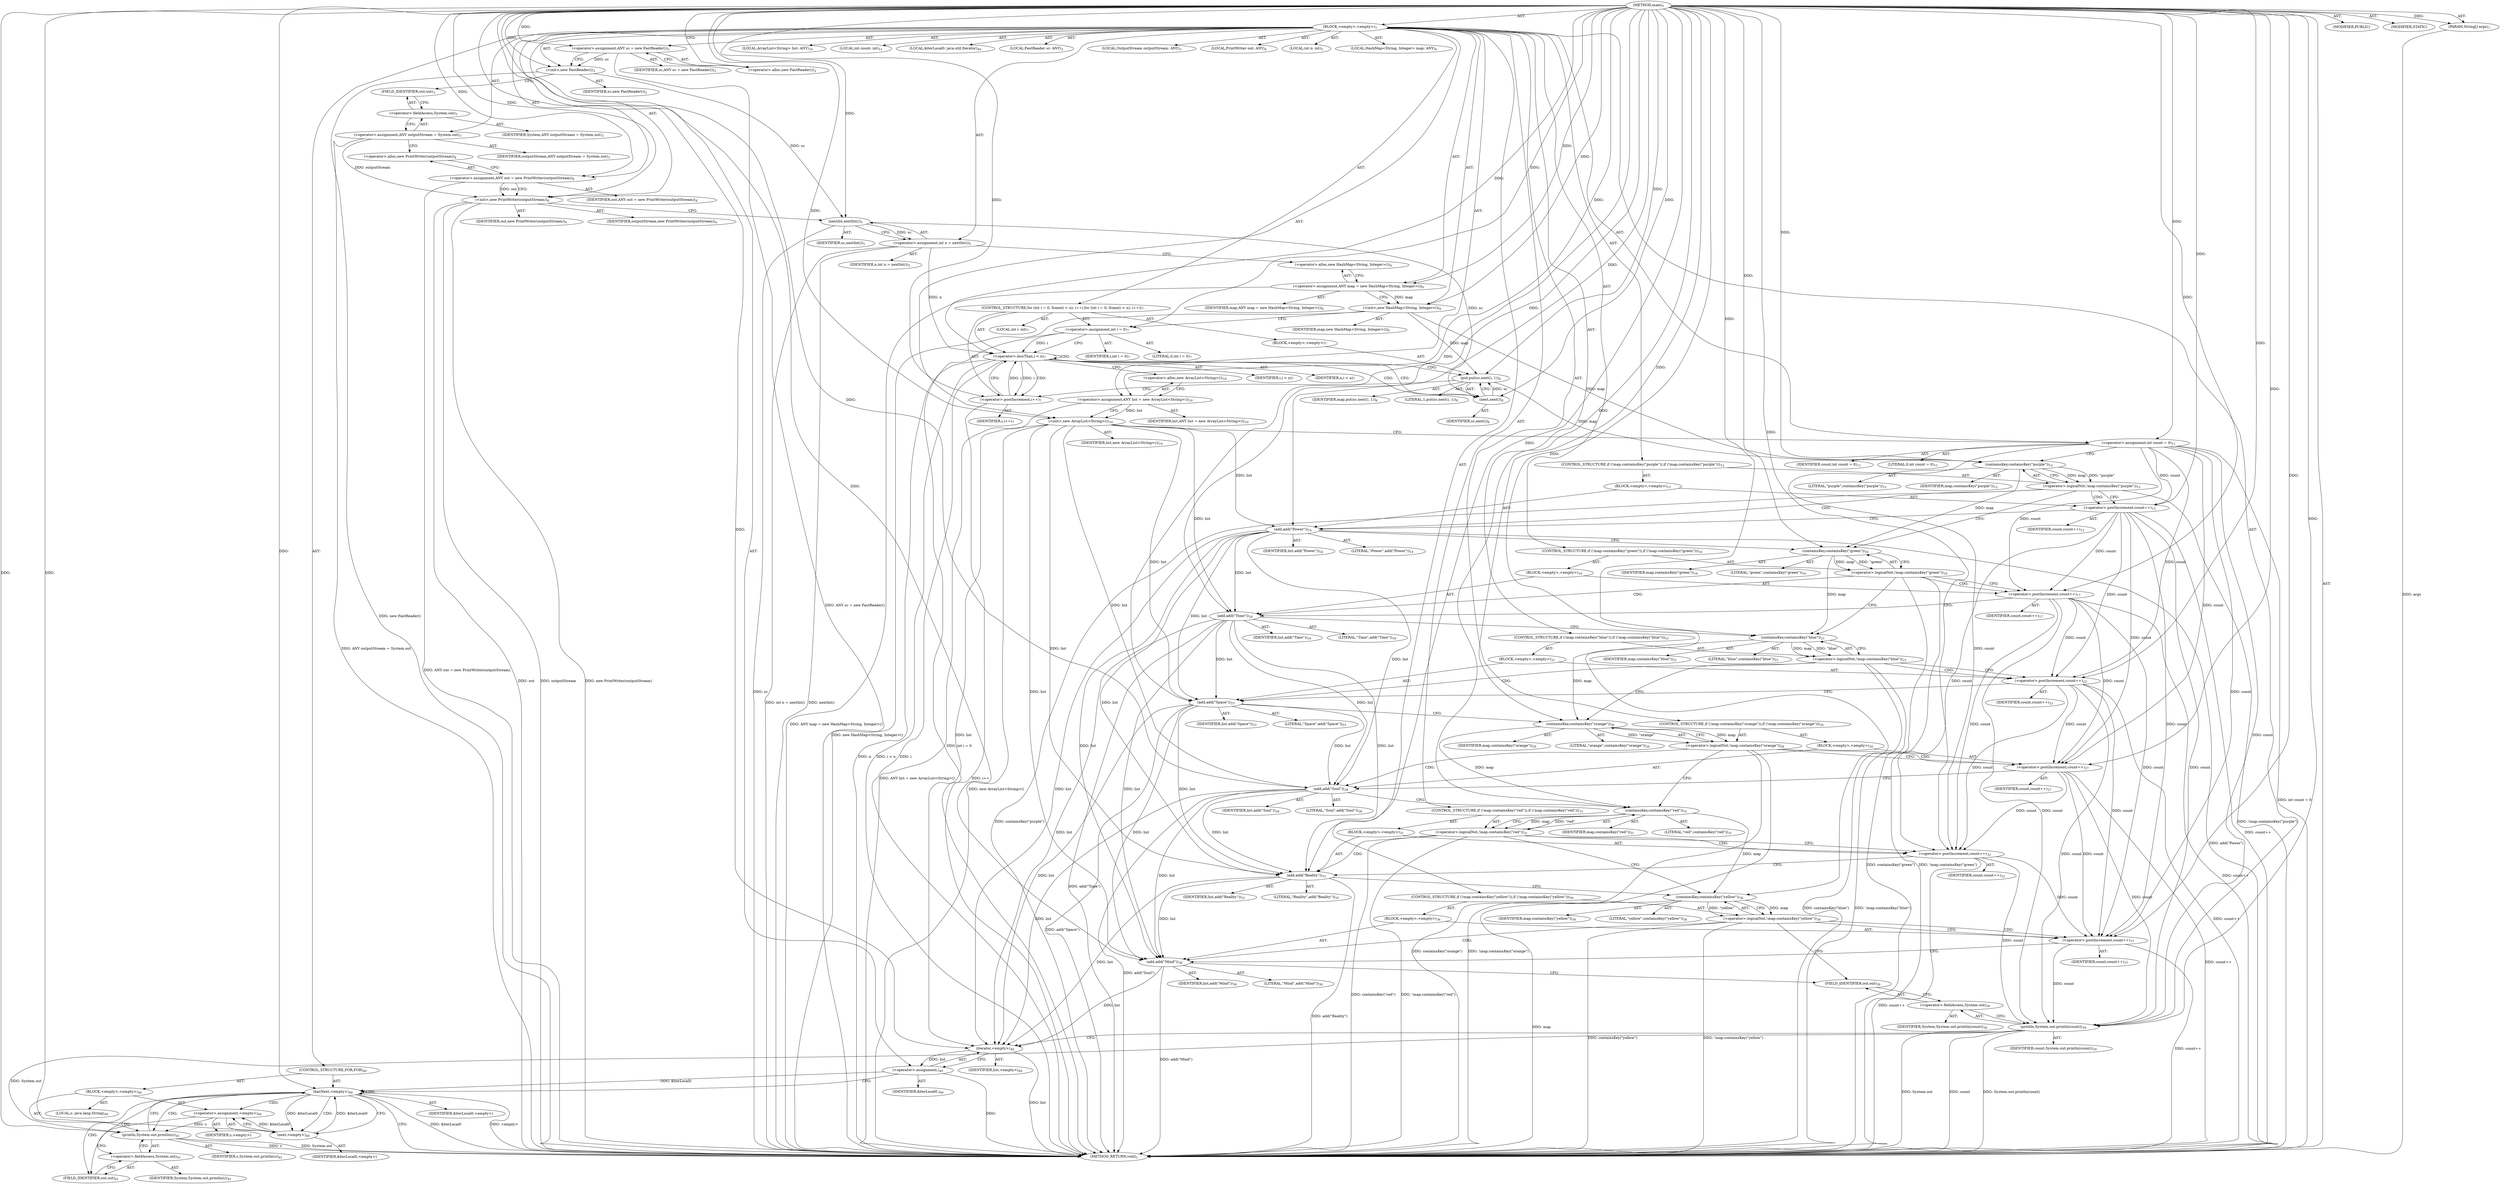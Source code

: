 digraph "main" {  
"25" [label = <(METHOD,main)<SUB>1</SUB>> ]
"26" [label = <(PARAM,String[] args)<SUB>1</SUB>> ]
"27" [label = <(BLOCK,&lt;empty&gt;,&lt;empty&gt;)<SUB>1</SUB>> ]
"4" [label = <(LOCAL,FastReader sc: ANY)<SUB>2</SUB>> ]
"28" [label = <(&lt;operator&gt;.assignment,ANY sc = new FastReader())<SUB>2</SUB>> ]
"29" [label = <(IDENTIFIER,sc,ANY sc = new FastReader())<SUB>2</SUB>> ]
"30" [label = <(&lt;operator&gt;.alloc,new FastReader())<SUB>2</SUB>> ]
"31" [label = <(&lt;init&gt;,new FastReader())<SUB>2</SUB>> ]
"3" [label = <(IDENTIFIER,sc,new FastReader())<SUB>2</SUB>> ]
"32" [label = <(LOCAL,OutputStream outputStream: ANY)<SUB>3</SUB>> ]
"33" [label = <(&lt;operator&gt;.assignment,ANY outputStream = System.out)<SUB>3</SUB>> ]
"34" [label = <(IDENTIFIER,outputStream,ANY outputStream = System.out)<SUB>3</SUB>> ]
"35" [label = <(&lt;operator&gt;.fieldAccess,System.out)<SUB>3</SUB>> ]
"36" [label = <(IDENTIFIER,System,ANY outputStream = System.out)<SUB>3</SUB>> ]
"37" [label = <(FIELD_IDENTIFIER,out,out)<SUB>3</SUB>> ]
"6" [label = <(LOCAL,PrintWriter out: ANY)<SUB>4</SUB>> ]
"38" [label = <(&lt;operator&gt;.assignment,ANY out = new PrintWriter(outputStream))<SUB>4</SUB>> ]
"39" [label = <(IDENTIFIER,out,ANY out = new PrintWriter(outputStream))<SUB>4</SUB>> ]
"40" [label = <(&lt;operator&gt;.alloc,new PrintWriter(outputStream))<SUB>4</SUB>> ]
"41" [label = <(&lt;init&gt;,new PrintWriter(outputStream))<SUB>4</SUB>> ]
"5" [label = <(IDENTIFIER,out,new PrintWriter(outputStream))<SUB>4</SUB>> ]
"42" [label = <(IDENTIFIER,outputStream,new PrintWriter(outputStream))<SUB>4</SUB>> ]
"43" [label = <(LOCAL,int n: int)<SUB>5</SUB>> ]
"44" [label = <(&lt;operator&gt;.assignment,int n = nextInt())<SUB>5</SUB>> ]
"45" [label = <(IDENTIFIER,n,int n = nextInt())<SUB>5</SUB>> ]
"46" [label = <(nextInt,nextInt())<SUB>5</SUB>> ]
"47" [label = <(IDENTIFIER,sc,nextInt())<SUB>5</SUB>> ]
"8" [label = <(LOCAL,HashMap&lt;String, Integer&gt; map: ANY)<SUB>6</SUB>> ]
"48" [label = <(&lt;operator&gt;.assignment,ANY map = new HashMap&lt;String, Integer&gt;())<SUB>6</SUB>> ]
"49" [label = <(IDENTIFIER,map,ANY map = new HashMap&lt;String, Integer&gt;())<SUB>6</SUB>> ]
"50" [label = <(&lt;operator&gt;.alloc,new HashMap&lt;String, Integer&gt;())<SUB>6</SUB>> ]
"51" [label = <(&lt;init&gt;,new HashMap&lt;String, Integer&gt;())<SUB>6</SUB>> ]
"7" [label = <(IDENTIFIER,map,new HashMap&lt;String, Integer&gt;())<SUB>6</SUB>> ]
"52" [label = <(CONTROL_STRUCTURE,for (int i = 0; Some(i &lt; n); i++),for (int i = 0; Some(i &lt; n); i++))<SUB>7</SUB>> ]
"53" [label = <(LOCAL,int i: int)<SUB>7</SUB>> ]
"54" [label = <(&lt;operator&gt;.assignment,int i = 0)<SUB>7</SUB>> ]
"55" [label = <(IDENTIFIER,i,int i = 0)<SUB>7</SUB>> ]
"56" [label = <(LITERAL,0,int i = 0)<SUB>7</SUB>> ]
"57" [label = <(&lt;operator&gt;.lessThan,i &lt; n)<SUB>7</SUB>> ]
"58" [label = <(IDENTIFIER,i,i &lt; n)<SUB>7</SUB>> ]
"59" [label = <(IDENTIFIER,n,i &lt; n)<SUB>7</SUB>> ]
"60" [label = <(&lt;operator&gt;.postIncrement,i++)<SUB>7</SUB>> ]
"61" [label = <(IDENTIFIER,i,i++)<SUB>7</SUB>> ]
"62" [label = <(BLOCK,&lt;empty&gt;,&lt;empty&gt;)<SUB>7</SUB>> ]
"63" [label = <(put,put(sc.next(), 1))<SUB>8</SUB>> ]
"64" [label = <(IDENTIFIER,map,put(sc.next(), 1))<SUB>8</SUB>> ]
"65" [label = <(next,next())<SUB>8</SUB>> ]
"66" [label = <(IDENTIFIER,sc,next())<SUB>8</SUB>> ]
"67" [label = <(LITERAL,1,put(sc.next(), 1))<SUB>8</SUB>> ]
"10" [label = <(LOCAL,ArrayList&lt;String&gt; list: ANY)<SUB>10</SUB>> ]
"68" [label = <(&lt;operator&gt;.assignment,ANY list = new ArrayList&lt;String&gt;())<SUB>10</SUB>> ]
"69" [label = <(IDENTIFIER,list,ANY list = new ArrayList&lt;String&gt;())<SUB>10</SUB>> ]
"70" [label = <(&lt;operator&gt;.alloc,new ArrayList&lt;String&gt;())<SUB>10</SUB>> ]
"71" [label = <(&lt;init&gt;,new ArrayList&lt;String&gt;())<SUB>10</SUB>> ]
"9" [label = <(IDENTIFIER,list,new ArrayList&lt;String&gt;())<SUB>10</SUB>> ]
"72" [label = <(LOCAL,int count: int)<SUB>11</SUB>> ]
"73" [label = <(&lt;operator&gt;.assignment,int count = 0)<SUB>11</SUB>> ]
"74" [label = <(IDENTIFIER,count,int count = 0)<SUB>11</SUB>> ]
"75" [label = <(LITERAL,0,int count = 0)<SUB>11</SUB>> ]
"76" [label = <(CONTROL_STRUCTURE,if (!map.containsKey(&quot;purple&quot;)),if (!map.containsKey(&quot;purple&quot;)))<SUB>12</SUB>> ]
"77" [label = <(&lt;operator&gt;.logicalNot,!map.containsKey(&quot;purple&quot;))<SUB>12</SUB>> ]
"78" [label = <(containsKey,containsKey(&quot;purple&quot;))<SUB>12</SUB>> ]
"79" [label = <(IDENTIFIER,map,containsKey(&quot;purple&quot;))<SUB>12</SUB>> ]
"80" [label = <(LITERAL,&quot;purple&quot;,containsKey(&quot;purple&quot;))<SUB>12</SUB>> ]
"81" [label = <(BLOCK,&lt;empty&gt;,&lt;empty&gt;)<SUB>12</SUB>> ]
"82" [label = <(&lt;operator&gt;.postIncrement,count++)<SUB>13</SUB>> ]
"83" [label = <(IDENTIFIER,count,count++)<SUB>13</SUB>> ]
"84" [label = <(add,add(&quot;Power&quot;))<SUB>14</SUB>> ]
"85" [label = <(IDENTIFIER,list,add(&quot;Power&quot;))<SUB>14</SUB>> ]
"86" [label = <(LITERAL,&quot;Power&quot;,add(&quot;Power&quot;))<SUB>14</SUB>> ]
"87" [label = <(CONTROL_STRUCTURE,if (!map.containsKey(&quot;green&quot;)),if (!map.containsKey(&quot;green&quot;)))<SUB>16</SUB>> ]
"88" [label = <(&lt;operator&gt;.logicalNot,!map.containsKey(&quot;green&quot;))<SUB>16</SUB>> ]
"89" [label = <(containsKey,containsKey(&quot;green&quot;))<SUB>16</SUB>> ]
"90" [label = <(IDENTIFIER,map,containsKey(&quot;green&quot;))<SUB>16</SUB>> ]
"91" [label = <(LITERAL,&quot;green&quot;,containsKey(&quot;green&quot;))<SUB>16</SUB>> ]
"92" [label = <(BLOCK,&lt;empty&gt;,&lt;empty&gt;)<SUB>16</SUB>> ]
"93" [label = <(&lt;operator&gt;.postIncrement,count++)<SUB>17</SUB>> ]
"94" [label = <(IDENTIFIER,count,count++)<SUB>17</SUB>> ]
"95" [label = <(add,add(&quot;Time&quot;))<SUB>18</SUB>> ]
"96" [label = <(IDENTIFIER,list,add(&quot;Time&quot;))<SUB>18</SUB>> ]
"97" [label = <(LITERAL,&quot;Time&quot;,add(&quot;Time&quot;))<SUB>18</SUB>> ]
"98" [label = <(CONTROL_STRUCTURE,if (!map.containsKey(&quot;blue&quot;)),if (!map.containsKey(&quot;blue&quot;)))<SUB>21</SUB>> ]
"99" [label = <(&lt;operator&gt;.logicalNot,!map.containsKey(&quot;blue&quot;))<SUB>21</SUB>> ]
"100" [label = <(containsKey,containsKey(&quot;blue&quot;))<SUB>21</SUB>> ]
"101" [label = <(IDENTIFIER,map,containsKey(&quot;blue&quot;))<SUB>21</SUB>> ]
"102" [label = <(LITERAL,&quot;blue&quot;,containsKey(&quot;blue&quot;))<SUB>21</SUB>> ]
"103" [label = <(BLOCK,&lt;empty&gt;,&lt;empty&gt;)<SUB>21</SUB>> ]
"104" [label = <(&lt;operator&gt;.postIncrement,count++)<SUB>22</SUB>> ]
"105" [label = <(IDENTIFIER,count,count++)<SUB>22</SUB>> ]
"106" [label = <(add,add(&quot;Space&quot;))<SUB>23</SUB>> ]
"107" [label = <(IDENTIFIER,list,add(&quot;Space&quot;))<SUB>23</SUB>> ]
"108" [label = <(LITERAL,&quot;Space&quot;,add(&quot;Space&quot;))<SUB>23</SUB>> ]
"109" [label = <(CONTROL_STRUCTURE,if (!map.containsKey(&quot;orange&quot;)),if (!map.containsKey(&quot;orange&quot;)))<SUB>26</SUB>> ]
"110" [label = <(&lt;operator&gt;.logicalNot,!map.containsKey(&quot;orange&quot;))<SUB>26</SUB>> ]
"111" [label = <(containsKey,containsKey(&quot;orange&quot;))<SUB>26</SUB>> ]
"112" [label = <(IDENTIFIER,map,containsKey(&quot;orange&quot;))<SUB>26</SUB>> ]
"113" [label = <(LITERAL,&quot;orange&quot;,containsKey(&quot;orange&quot;))<SUB>26</SUB>> ]
"114" [label = <(BLOCK,&lt;empty&gt;,&lt;empty&gt;)<SUB>26</SUB>> ]
"115" [label = <(&lt;operator&gt;.postIncrement,count++)<SUB>27</SUB>> ]
"116" [label = <(IDENTIFIER,count,count++)<SUB>27</SUB>> ]
"117" [label = <(add,add(&quot;Soul&quot;))<SUB>28</SUB>> ]
"118" [label = <(IDENTIFIER,list,add(&quot;Soul&quot;))<SUB>28</SUB>> ]
"119" [label = <(LITERAL,&quot;Soul&quot;,add(&quot;Soul&quot;))<SUB>28</SUB>> ]
"120" [label = <(CONTROL_STRUCTURE,if (!map.containsKey(&quot;red&quot;)),if (!map.containsKey(&quot;red&quot;)))<SUB>31</SUB>> ]
"121" [label = <(&lt;operator&gt;.logicalNot,!map.containsKey(&quot;red&quot;))<SUB>31</SUB>> ]
"122" [label = <(containsKey,containsKey(&quot;red&quot;))<SUB>31</SUB>> ]
"123" [label = <(IDENTIFIER,map,containsKey(&quot;red&quot;))<SUB>31</SUB>> ]
"124" [label = <(LITERAL,&quot;red&quot;,containsKey(&quot;red&quot;))<SUB>31</SUB>> ]
"125" [label = <(BLOCK,&lt;empty&gt;,&lt;empty&gt;)<SUB>31</SUB>> ]
"126" [label = <(&lt;operator&gt;.postIncrement,count++)<SUB>32</SUB>> ]
"127" [label = <(IDENTIFIER,count,count++)<SUB>32</SUB>> ]
"128" [label = <(add,add(&quot;Reality&quot;))<SUB>33</SUB>> ]
"129" [label = <(IDENTIFIER,list,add(&quot;Reality&quot;))<SUB>33</SUB>> ]
"130" [label = <(LITERAL,&quot;Reality&quot;,add(&quot;Reality&quot;))<SUB>33</SUB>> ]
"131" [label = <(CONTROL_STRUCTURE,if (!map.containsKey(&quot;yellow&quot;)),if (!map.containsKey(&quot;yellow&quot;)))<SUB>36</SUB>> ]
"132" [label = <(&lt;operator&gt;.logicalNot,!map.containsKey(&quot;yellow&quot;))<SUB>36</SUB>> ]
"133" [label = <(containsKey,containsKey(&quot;yellow&quot;))<SUB>36</SUB>> ]
"134" [label = <(IDENTIFIER,map,containsKey(&quot;yellow&quot;))<SUB>36</SUB>> ]
"135" [label = <(LITERAL,&quot;yellow&quot;,containsKey(&quot;yellow&quot;))<SUB>36</SUB>> ]
"136" [label = <(BLOCK,&lt;empty&gt;,&lt;empty&gt;)<SUB>36</SUB>> ]
"137" [label = <(&lt;operator&gt;.postIncrement,count++)<SUB>37</SUB>> ]
"138" [label = <(IDENTIFIER,count,count++)<SUB>37</SUB>> ]
"139" [label = <(add,add(&quot;Mind&quot;))<SUB>38</SUB>> ]
"140" [label = <(IDENTIFIER,list,add(&quot;Mind&quot;))<SUB>38</SUB>> ]
"141" [label = <(LITERAL,&quot;Mind&quot;,add(&quot;Mind&quot;))<SUB>38</SUB>> ]
"142" [label = <(println,System.out.println(count))<SUB>39</SUB>> ]
"143" [label = <(&lt;operator&gt;.fieldAccess,System.out)<SUB>39</SUB>> ]
"144" [label = <(IDENTIFIER,System,System.out.println(count))<SUB>39</SUB>> ]
"145" [label = <(FIELD_IDENTIFIER,out,out)<SUB>39</SUB>> ]
"146" [label = <(IDENTIFIER,count,System.out.println(count))<SUB>39</SUB>> ]
"147" [label = <(LOCAL,$iterLocal0: java.util.Iterator)<SUB>40</SUB>> ]
"148" [label = <(&lt;operator&gt;.assignment,)<SUB>40</SUB>> ]
"149" [label = <(IDENTIFIER,$iterLocal0,)<SUB>40</SUB>> ]
"150" [label = <(iterator,&lt;empty&gt;)<SUB>40</SUB>> ]
"151" [label = <(IDENTIFIER,list,&lt;empty&gt;)<SUB>40</SUB>> ]
"152" [label = <(CONTROL_STRUCTURE,FOR,FOR)<SUB>40</SUB>> ]
"153" [label = <(hasNext,&lt;empty&gt;)<SUB>40</SUB>> ]
"154" [label = <(IDENTIFIER,$iterLocal0,&lt;empty&gt;)> ]
"155" [label = <(BLOCK,&lt;empty&gt;,&lt;empty&gt;)<SUB>40</SUB>> ]
"156" [label = <(LOCAL,s: java.lang.String)<SUB>40</SUB>> ]
"157" [label = <(&lt;operator&gt;.assignment,&lt;empty&gt;)<SUB>40</SUB>> ]
"158" [label = <(IDENTIFIER,s,&lt;empty&gt;)> ]
"159" [label = <(next,&lt;empty&gt;)<SUB>40</SUB>> ]
"160" [label = <(IDENTIFIER,$iterLocal0,&lt;empty&gt;)> ]
"161" [label = <(println,System.out.println(s))<SUB>41</SUB>> ]
"162" [label = <(&lt;operator&gt;.fieldAccess,System.out)<SUB>41</SUB>> ]
"163" [label = <(IDENTIFIER,System,System.out.println(s))<SUB>41</SUB>> ]
"164" [label = <(FIELD_IDENTIFIER,out,out)<SUB>41</SUB>> ]
"165" [label = <(IDENTIFIER,s,System.out.println(s))<SUB>41</SUB>> ]
"166" [label = <(MODIFIER,PUBLIC)> ]
"167" [label = <(MODIFIER,STATIC)> ]
"168" [label = <(METHOD_RETURN,void)<SUB>1</SUB>> ]
  "25" -> "26"  [ label = "AST: "] 
  "25" -> "27"  [ label = "AST: "] 
  "25" -> "166"  [ label = "AST: "] 
  "25" -> "167"  [ label = "AST: "] 
  "25" -> "168"  [ label = "AST: "] 
  "27" -> "4"  [ label = "AST: "] 
  "27" -> "28"  [ label = "AST: "] 
  "27" -> "31"  [ label = "AST: "] 
  "27" -> "32"  [ label = "AST: "] 
  "27" -> "33"  [ label = "AST: "] 
  "27" -> "6"  [ label = "AST: "] 
  "27" -> "38"  [ label = "AST: "] 
  "27" -> "41"  [ label = "AST: "] 
  "27" -> "43"  [ label = "AST: "] 
  "27" -> "44"  [ label = "AST: "] 
  "27" -> "8"  [ label = "AST: "] 
  "27" -> "48"  [ label = "AST: "] 
  "27" -> "51"  [ label = "AST: "] 
  "27" -> "52"  [ label = "AST: "] 
  "27" -> "10"  [ label = "AST: "] 
  "27" -> "68"  [ label = "AST: "] 
  "27" -> "71"  [ label = "AST: "] 
  "27" -> "72"  [ label = "AST: "] 
  "27" -> "73"  [ label = "AST: "] 
  "27" -> "76"  [ label = "AST: "] 
  "27" -> "87"  [ label = "AST: "] 
  "27" -> "98"  [ label = "AST: "] 
  "27" -> "109"  [ label = "AST: "] 
  "27" -> "120"  [ label = "AST: "] 
  "27" -> "131"  [ label = "AST: "] 
  "27" -> "142"  [ label = "AST: "] 
  "27" -> "147"  [ label = "AST: "] 
  "27" -> "148"  [ label = "AST: "] 
  "27" -> "152"  [ label = "AST: "] 
  "28" -> "29"  [ label = "AST: "] 
  "28" -> "30"  [ label = "AST: "] 
  "31" -> "3"  [ label = "AST: "] 
  "33" -> "34"  [ label = "AST: "] 
  "33" -> "35"  [ label = "AST: "] 
  "35" -> "36"  [ label = "AST: "] 
  "35" -> "37"  [ label = "AST: "] 
  "38" -> "39"  [ label = "AST: "] 
  "38" -> "40"  [ label = "AST: "] 
  "41" -> "5"  [ label = "AST: "] 
  "41" -> "42"  [ label = "AST: "] 
  "44" -> "45"  [ label = "AST: "] 
  "44" -> "46"  [ label = "AST: "] 
  "46" -> "47"  [ label = "AST: "] 
  "48" -> "49"  [ label = "AST: "] 
  "48" -> "50"  [ label = "AST: "] 
  "51" -> "7"  [ label = "AST: "] 
  "52" -> "53"  [ label = "AST: "] 
  "52" -> "54"  [ label = "AST: "] 
  "52" -> "57"  [ label = "AST: "] 
  "52" -> "60"  [ label = "AST: "] 
  "52" -> "62"  [ label = "AST: "] 
  "54" -> "55"  [ label = "AST: "] 
  "54" -> "56"  [ label = "AST: "] 
  "57" -> "58"  [ label = "AST: "] 
  "57" -> "59"  [ label = "AST: "] 
  "60" -> "61"  [ label = "AST: "] 
  "62" -> "63"  [ label = "AST: "] 
  "63" -> "64"  [ label = "AST: "] 
  "63" -> "65"  [ label = "AST: "] 
  "63" -> "67"  [ label = "AST: "] 
  "65" -> "66"  [ label = "AST: "] 
  "68" -> "69"  [ label = "AST: "] 
  "68" -> "70"  [ label = "AST: "] 
  "71" -> "9"  [ label = "AST: "] 
  "73" -> "74"  [ label = "AST: "] 
  "73" -> "75"  [ label = "AST: "] 
  "76" -> "77"  [ label = "AST: "] 
  "76" -> "81"  [ label = "AST: "] 
  "77" -> "78"  [ label = "AST: "] 
  "78" -> "79"  [ label = "AST: "] 
  "78" -> "80"  [ label = "AST: "] 
  "81" -> "82"  [ label = "AST: "] 
  "81" -> "84"  [ label = "AST: "] 
  "82" -> "83"  [ label = "AST: "] 
  "84" -> "85"  [ label = "AST: "] 
  "84" -> "86"  [ label = "AST: "] 
  "87" -> "88"  [ label = "AST: "] 
  "87" -> "92"  [ label = "AST: "] 
  "88" -> "89"  [ label = "AST: "] 
  "89" -> "90"  [ label = "AST: "] 
  "89" -> "91"  [ label = "AST: "] 
  "92" -> "93"  [ label = "AST: "] 
  "92" -> "95"  [ label = "AST: "] 
  "93" -> "94"  [ label = "AST: "] 
  "95" -> "96"  [ label = "AST: "] 
  "95" -> "97"  [ label = "AST: "] 
  "98" -> "99"  [ label = "AST: "] 
  "98" -> "103"  [ label = "AST: "] 
  "99" -> "100"  [ label = "AST: "] 
  "100" -> "101"  [ label = "AST: "] 
  "100" -> "102"  [ label = "AST: "] 
  "103" -> "104"  [ label = "AST: "] 
  "103" -> "106"  [ label = "AST: "] 
  "104" -> "105"  [ label = "AST: "] 
  "106" -> "107"  [ label = "AST: "] 
  "106" -> "108"  [ label = "AST: "] 
  "109" -> "110"  [ label = "AST: "] 
  "109" -> "114"  [ label = "AST: "] 
  "110" -> "111"  [ label = "AST: "] 
  "111" -> "112"  [ label = "AST: "] 
  "111" -> "113"  [ label = "AST: "] 
  "114" -> "115"  [ label = "AST: "] 
  "114" -> "117"  [ label = "AST: "] 
  "115" -> "116"  [ label = "AST: "] 
  "117" -> "118"  [ label = "AST: "] 
  "117" -> "119"  [ label = "AST: "] 
  "120" -> "121"  [ label = "AST: "] 
  "120" -> "125"  [ label = "AST: "] 
  "121" -> "122"  [ label = "AST: "] 
  "122" -> "123"  [ label = "AST: "] 
  "122" -> "124"  [ label = "AST: "] 
  "125" -> "126"  [ label = "AST: "] 
  "125" -> "128"  [ label = "AST: "] 
  "126" -> "127"  [ label = "AST: "] 
  "128" -> "129"  [ label = "AST: "] 
  "128" -> "130"  [ label = "AST: "] 
  "131" -> "132"  [ label = "AST: "] 
  "131" -> "136"  [ label = "AST: "] 
  "132" -> "133"  [ label = "AST: "] 
  "133" -> "134"  [ label = "AST: "] 
  "133" -> "135"  [ label = "AST: "] 
  "136" -> "137"  [ label = "AST: "] 
  "136" -> "139"  [ label = "AST: "] 
  "137" -> "138"  [ label = "AST: "] 
  "139" -> "140"  [ label = "AST: "] 
  "139" -> "141"  [ label = "AST: "] 
  "142" -> "143"  [ label = "AST: "] 
  "142" -> "146"  [ label = "AST: "] 
  "143" -> "144"  [ label = "AST: "] 
  "143" -> "145"  [ label = "AST: "] 
  "148" -> "149"  [ label = "AST: "] 
  "148" -> "150"  [ label = "AST: "] 
  "150" -> "151"  [ label = "AST: "] 
  "152" -> "153"  [ label = "AST: "] 
  "152" -> "155"  [ label = "AST: "] 
  "153" -> "154"  [ label = "AST: "] 
  "155" -> "156"  [ label = "AST: "] 
  "155" -> "157"  [ label = "AST: "] 
  "155" -> "161"  [ label = "AST: "] 
  "157" -> "158"  [ label = "AST: "] 
  "157" -> "159"  [ label = "AST: "] 
  "159" -> "160"  [ label = "AST: "] 
  "161" -> "162"  [ label = "AST: "] 
  "161" -> "165"  [ label = "AST: "] 
  "162" -> "163"  [ label = "AST: "] 
  "162" -> "164"  [ label = "AST: "] 
  "28" -> "31"  [ label = "CFG: "] 
  "31" -> "37"  [ label = "CFG: "] 
  "33" -> "40"  [ label = "CFG: "] 
  "38" -> "41"  [ label = "CFG: "] 
  "41" -> "46"  [ label = "CFG: "] 
  "44" -> "50"  [ label = "CFG: "] 
  "48" -> "51"  [ label = "CFG: "] 
  "51" -> "54"  [ label = "CFG: "] 
  "68" -> "71"  [ label = "CFG: "] 
  "71" -> "73"  [ label = "CFG: "] 
  "73" -> "78"  [ label = "CFG: "] 
  "142" -> "150"  [ label = "CFG: "] 
  "148" -> "153"  [ label = "CFG: "] 
  "30" -> "28"  [ label = "CFG: "] 
  "35" -> "33"  [ label = "CFG: "] 
  "40" -> "38"  [ label = "CFG: "] 
  "46" -> "44"  [ label = "CFG: "] 
  "50" -> "48"  [ label = "CFG: "] 
  "54" -> "57"  [ label = "CFG: "] 
  "57" -> "65"  [ label = "CFG: "] 
  "57" -> "70"  [ label = "CFG: "] 
  "60" -> "57"  [ label = "CFG: "] 
  "70" -> "68"  [ label = "CFG: "] 
  "77" -> "82"  [ label = "CFG: "] 
  "77" -> "89"  [ label = "CFG: "] 
  "88" -> "93"  [ label = "CFG: "] 
  "88" -> "100"  [ label = "CFG: "] 
  "99" -> "104"  [ label = "CFG: "] 
  "99" -> "111"  [ label = "CFG: "] 
  "110" -> "115"  [ label = "CFG: "] 
  "110" -> "122"  [ label = "CFG: "] 
  "121" -> "126"  [ label = "CFG: "] 
  "121" -> "133"  [ label = "CFG: "] 
  "132" -> "137"  [ label = "CFG: "] 
  "132" -> "145"  [ label = "CFG: "] 
  "143" -> "142"  [ label = "CFG: "] 
  "150" -> "148"  [ label = "CFG: "] 
  "153" -> "168"  [ label = "CFG: "] 
  "153" -> "159"  [ label = "CFG: "] 
  "37" -> "35"  [ label = "CFG: "] 
  "63" -> "60"  [ label = "CFG: "] 
  "78" -> "77"  [ label = "CFG: "] 
  "82" -> "84"  [ label = "CFG: "] 
  "84" -> "89"  [ label = "CFG: "] 
  "89" -> "88"  [ label = "CFG: "] 
  "93" -> "95"  [ label = "CFG: "] 
  "95" -> "100"  [ label = "CFG: "] 
  "100" -> "99"  [ label = "CFG: "] 
  "104" -> "106"  [ label = "CFG: "] 
  "106" -> "111"  [ label = "CFG: "] 
  "111" -> "110"  [ label = "CFG: "] 
  "115" -> "117"  [ label = "CFG: "] 
  "117" -> "122"  [ label = "CFG: "] 
  "122" -> "121"  [ label = "CFG: "] 
  "126" -> "128"  [ label = "CFG: "] 
  "128" -> "133"  [ label = "CFG: "] 
  "133" -> "132"  [ label = "CFG: "] 
  "137" -> "139"  [ label = "CFG: "] 
  "139" -> "145"  [ label = "CFG: "] 
  "145" -> "143"  [ label = "CFG: "] 
  "157" -> "164"  [ label = "CFG: "] 
  "161" -> "153"  [ label = "CFG: "] 
  "65" -> "63"  [ label = "CFG: "] 
  "159" -> "157"  [ label = "CFG: "] 
  "162" -> "161"  [ label = "CFG: "] 
  "164" -> "162"  [ label = "CFG: "] 
  "25" -> "30"  [ label = "CFG: "] 
  "26" -> "168"  [ label = "DDG: args"] 
  "28" -> "168"  [ label = "DDG: ANY sc = new FastReader()"] 
  "31" -> "168"  [ label = "DDG: new FastReader()"] 
  "33" -> "168"  [ label = "DDG: ANY outputStream = System.out"] 
  "38" -> "168"  [ label = "DDG: ANY out = new PrintWriter(outputStream)"] 
  "41" -> "168"  [ label = "DDG: out"] 
  "41" -> "168"  [ label = "DDG: outputStream"] 
  "41" -> "168"  [ label = "DDG: new PrintWriter(outputStream)"] 
  "46" -> "168"  [ label = "DDG: sc"] 
  "44" -> "168"  [ label = "DDG: nextInt()"] 
  "44" -> "168"  [ label = "DDG: int n = nextInt()"] 
  "48" -> "168"  [ label = "DDG: ANY map = new HashMap&lt;String, Integer&gt;()"] 
  "51" -> "168"  [ label = "DDG: new HashMap&lt;String, Integer&gt;()"] 
  "54" -> "168"  [ label = "DDG: int i = 0"] 
  "57" -> "168"  [ label = "DDG: i"] 
  "57" -> "168"  [ label = "DDG: n"] 
  "57" -> "168"  [ label = "DDG: i &lt; n"] 
  "68" -> "168"  [ label = "DDG: ANY list = new ArrayList&lt;String&gt;()"] 
  "71" -> "168"  [ label = "DDG: new ArrayList&lt;String&gt;()"] 
  "73" -> "168"  [ label = "DDG: int count = 0"] 
  "77" -> "168"  [ label = "DDG: containsKey(&quot;purple&quot;)"] 
  "77" -> "168"  [ label = "DDG: !map.containsKey(&quot;purple&quot;)"] 
  "82" -> "168"  [ label = "DDG: count++"] 
  "84" -> "168"  [ label = "DDG: add(&quot;Power&quot;)"] 
  "88" -> "168"  [ label = "DDG: containsKey(&quot;green&quot;)"] 
  "88" -> "168"  [ label = "DDG: !map.containsKey(&quot;green&quot;)"] 
  "93" -> "168"  [ label = "DDG: count++"] 
  "95" -> "168"  [ label = "DDG: add(&quot;Time&quot;)"] 
  "99" -> "168"  [ label = "DDG: containsKey(&quot;blue&quot;)"] 
  "99" -> "168"  [ label = "DDG: !map.containsKey(&quot;blue&quot;)"] 
  "104" -> "168"  [ label = "DDG: count++"] 
  "106" -> "168"  [ label = "DDG: add(&quot;Space&quot;)"] 
  "110" -> "168"  [ label = "DDG: containsKey(&quot;orange&quot;)"] 
  "110" -> "168"  [ label = "DDG: !map.containsKey(&quot;orange&quot;)"] 
  "115" -> "168"  [ label = "DDG: count++"] 
  "117" -> "168"  [ label = "DDG: add(&quot;Soul&quot;)"] 
  "121" -> "168"  [ label = "DDG: containsKey(&quot;red&quot;)"] 
  "121" -> "168"  [ label = "DDG: !map.containsKey(&quot;red&quot;)"] 
  "126" -> "168"  [ label = "DDG: count++"] 
  "128" -> "168"  [ label = "DDG: add(&quot;Reality&quot;)"] 
  "133" -> "168"  [ label = "DDG: map"] 
  "132" -> "168"  [ label = "DDG: containsKey(&quot;yellow&quot;)"] 
  "132" -> "168"  [ label = "DDG: !map.containsKey(&quot;yellow&quot;)"] 
  "137" -> "168"  [ label = "DDG: count++"] 
  "139" -> "168"  [ label = "DDG: add(&quot;Mind&quot;)"] 
  "142" -> "168"  [ label = "DDG: System.out"] 
  "142" -> "168"  [ label = "DDG: count"] 
  "142" -> "168"  [ label = "DDG: System.out.println(count)"] 
  "150" -> "168"  [ label = "DDG: list"] 
  "148" -> "168"  [ label = "DDG: "] 
  "153" -> "168"  [ label = "DDG: $iterLocal0"] 
  "153" -> "168"  [ label = "DDG: &lt;empty&gt;"] 
  "161" -> "168"  [ label = "DDG: System.out"] 
  "161" -> "168"  [ label = "DDG: s"] 
  "60" -> "168"  [ label = "DDG: i++"] 
  "25" -> "26"  [ label = "DDG: "] 
  "25" -> "28"  [ label = "DDG: "] 
  "25" -> "38"  [ label = "DDG: "] 
  "46" -> "44"  [ label = "DDG: sc"] 
  "25" -> "48"  [ label = "DDG: "] 
  "25" -> "68"  [ label = "DDG: "] 
  "25" -> "73"  [ label = "DDG: "] 
  "150" -> "148"  [ label = "DDG: list"] 
  "28" -> "31"  [ label = "DDG: sc"] 
  "25" -> "31"  [ label = "DDG: "] 
  "38" -> "41"  [ label = "DDG: out"] 
  "25" -> "41"  [ label = "DDG: "] 
  "33" -> "41"  [ label = "DDG: outputStream"] 
  "48" -> "51"  [ label = "DDG: map"] 
  "25" -> "51"  [ label = "DDG: "] 
  "25" -> "54"  [ label = "DDG: "] 
  "68" -> "71"  [ label = "DDG: list"] 
  "25" -> "71"  [ label = "DDG: "] 
  "73" -> "142"  [ label = "DDG: count"] 
  "82" -> "142"  [ label = "DDG: count"] 
  "93" -> "142"  [ label = "DDG: count"] 
  "104" -> "142"  [ label = "DDG: count"] 
  "115" -> "142"  [ label = "DDG: count"] 
  "126" -> "142"  [ label = "DDG: count"] 
  "137" -> "142"  [ label = "DDG: count"] 
  "25" -> "142"  [ label = "DDG: "] 
  "31" -> "46"  [ label = "DDG: sc"] 
  "25" -> "46"  [ label = "DDG: "] 
  "54" -> "57"  [ label = "DDG: i"] 
  "60" -> "57"  [ label = "DDG: i"] 
  "25" -> "57"  [ label = "DDG: "] 
  "44" -> "57"  [ label = "DDG: n"] 
  "57" -> "60"  [ label = "DDG: i"] 
  "25" -> "60"  [ label = "DDG: "] 
  "78" -> "77"  [ label = "DDG: map"] 
  "78" -> "77"  [ label = "DDG: &quot;purple&quot;"] 
  "89" -> "88"  [ label = "DDG: map"] 
  "89" -> "88"  [ label = "DDG: &quot;green&quot;"] 
  "100" -> "99"  [ label = "DDG: map"] 
  "100" -> "99"  [ label = "DDG: &quot;blue&quot;"] 
  "111" -> "110"  [ label = "DDG: map"] 
  "111" -> "110"  [ label = "DDG: &quot;orange&quot;"] 
  "122" -> "121"  [ label = "DDG: map"] 
  "122" -> "121"  [ label = "DDG: &quot;red&quot;"] 
  "133" -> "132"  [ label = "DDG: map"] 
  "133" -> "132"  [ label = "DDG: &quot;yellow&quot;"] 
  "71" -> "150"  [ label = "DDG: list"] 
  "84" -> "150"  [ label = "DDG: list"] 
  "95" -> "150"  [ label = "DDG: list"] 
  "106" -> "150"  [ label = "DDG: list"] 
  "117" -> "150"  [ label = "DDG: list"] 
  "128" -> "150"  [ label = "DDG: list"] 
  "139" -> "150"  [ label = "DDG: list"] 
  "25" -> "150"  [ label = "DDG: "] 
  "148" -> "153"  [ label = "DDG: $iterLocal0"] 
  "159" -> "153"  [ label = "DDG: $iterLocal0"] 
  "25" -> "153"  [ label = "DDG: "] 
  "159" -> "157"  [ label = "DDG: $iterLocal0"] 
  "51" -> "63"  [ label = "DDG: map"] 
  "25" -> "63"  [ label = "DDG: "] 
  "65" -> "63"  [ label = "DDG: sc"] 
  "51" -> "78"  [ label = "DDG: map"] 
  "63" -> "78"  [ label = "DDG: map"] 
  "25" -> "78"  [ label = "DDG: "] 
  "73" -> "82"  [ label = "DDG: count"] 
  "25" -> "82"  [ label = "DDG: "] 
  "71" -> "84"  [ label = "DDG: list"] 
  "25" -> "84"  [ label = "DDG: "] 
  "78" -> "89"  [ label = "DDG: map"] 
  "25" -> "89"  [ label = "DDG: "] 
  "73" -> "93"  [ label = "DDG: count"] 
  "82" -> "93"  [ label = "DDG: count"] 
  "25" -> "93"  [ label = "DDG: "] 
  "71" -> "95"  [ label = "DDG: list"] 
  "84" -> "95"  [ label = "DDG: list"] 
  "25" -> "95"  [ label = "DDG: "] 
  "89" -> "100"  [ label = "DDG: map"] 
  "25" -> "100"  [ label = "DDG: "] 
  "73" -> "104"  [ label = "DDG: count"] 
  "82" -> "104"  [ label = "DDG: count"] 
  "93" -> "104"  [ label = "DDG: count"] 
  "25" -> "104"  [ label = "DDG: "] 
  "71" -> "106"  [ label = "DDG: list"] 
  "84" -> "106"  [ label = "DDG: list"] 
  "95" -> "106"  [ label = "DDG: list"] 
  "25" -> "106"  [ label = "DDG: "] 
  "100" -> "111"  [ label = "DDG: map"] 
  "25" -> "111"  [ label = "DDG: "] 
  "73" -> "115"  [ label = "DDG: count"] 
  "82" -> "115"  [ label = "DDG: count"] 
  "93" -> "115"  [ label = "DDG: count"] 
  "104" -> "115"  [ label = "DDG: count"] 
  "25" -> "115"  [ label = "DDG: "] 
  "71" -> "117"  [ label = "DDG: list"] 
  "84" -> "117"  [ label = "DDG: list"] 
  "95" -> "117"  [ label = "DDG: list"] 
  "106" -> "117"  [ label = "DDG: list"] 
  "25" -> "117"  [ label = "DDG: "] 
  "111" -> "122"  [ label = "DDG: map"] 
  "25" -> "122"  [ label = "DDG: "] 
  "73" -> "126"  [ label = "DDG: count"] 
  "82" -> "126"  [ label = "DDG: count"] 
  "93" -> "126"  [ label = "DDG: count"] 
  "104" -> "126"  [ label = "DDG: count"] 
  "115" -> "126"  [ label = "DDG: count"] 
  "25" -> "126"  [ label = "DDG: "] 
  "71" -> "128"  [ label = "DDG: list"] 
  "84" -> "128"  [ label = "DDG: list"] 
  "95" -> "128"  [ label = "DDG: list"] 
  "106" -> "128"  [ label = "DDG: list"] 
  "117" -> "128"  [ label = "DDG: list"] 
  "25" -> "128"  [ label = "DDG: "] 
  "122" -> "133"  [ label = "DDG: map"] 
  "25" -> "133"  [ label = "DDG: "] 
  "73" -> "137"  [ label = "DDG: count"] 
  "82" -> "137"  [ label = "DDG: count"] 
  "93" -> "137"  [ label = "DDG: count"] 
  "104" -> "137"  [ label = "DDG: count"] 
  "115" -> "137"  [ label = "DDG: count"] 
  "126" -> "137"  [ label = "DDG: count"] 
  "25" -> "137"  [ label = "DDG: "] 
  "71" -> "139"  [ label = "DDG: list"] 
  "84" -> "139"  [ label = "DDG: list"] 
  "95" -> "139"  [ label = "DDG: list"] 
  "106" -> "139"  [ label = "DDG: list"] 
  "117" -> "139"  [ label = "DDG: list"] 
  "128" -> "139"  [ label = "DDG: list"] 
  "25" -> "139"  [ label = "DDG: "] 
  "142" -> "161"  [ label = "DDG: System.out"] 
  "157" -> "161"  [ label = "DDG: s"] 
  "25" -> "161"  [ label = "DDG: "] 
  "46" -> "65"  [ label = "DDG: sc"] 
  "25" -> "65"  [ label = "DDG: "] 
  "153" -> "159"  [ label = "DDG: $iterLocal0"] 
  "25" -> "159"  [ label = "DDG: "] 
  "57" -> "60"  [ label = "CDG: "] 
  "57" -> "57"  [ label = "CDG: "] 
  "57" -> "65"  [ label = "CDG: "] 
  "57" -> "63"  [ label = "CDG: "] 
  "77" -> "84"  [ label = "CDG: "] 
  "77" -> "82"  [ label = "CDG: "] 
  "88" -> "95"  [ label = "CDG: "] 
  "88" -> "93"  [ label = "CDG: "] 
  "99" -> "104"  [ label = "CDG: "] 
  "99" -> "106"  [ label = "CDG: "] 
  "110" -> "115"  [ label = "CDG: "] 
  "110" -> "117"  [ label = "CDG: "] 
  "121" -> "128"  [ label = "CDG: "] 
  "121" -> "126"  [ label = "CDG: "] 
  "132" -> "137"  [ label = "CDG: "] 
  "132" -> "139"  [ label = "CDG: "] 
  "153" -> "161"  [ label = "CDG: "] 
  "153" -> "162"  [ label = "CDG: "] 
  "153" -> "153"  [ label = "CDG: "] 
  "153" -> "157"  [ label = "CDG: "] 
  "153" -> "159"  [ label = "CDG: "] 
  "153" -> "164"  [ label = "CDG: "] 
}
